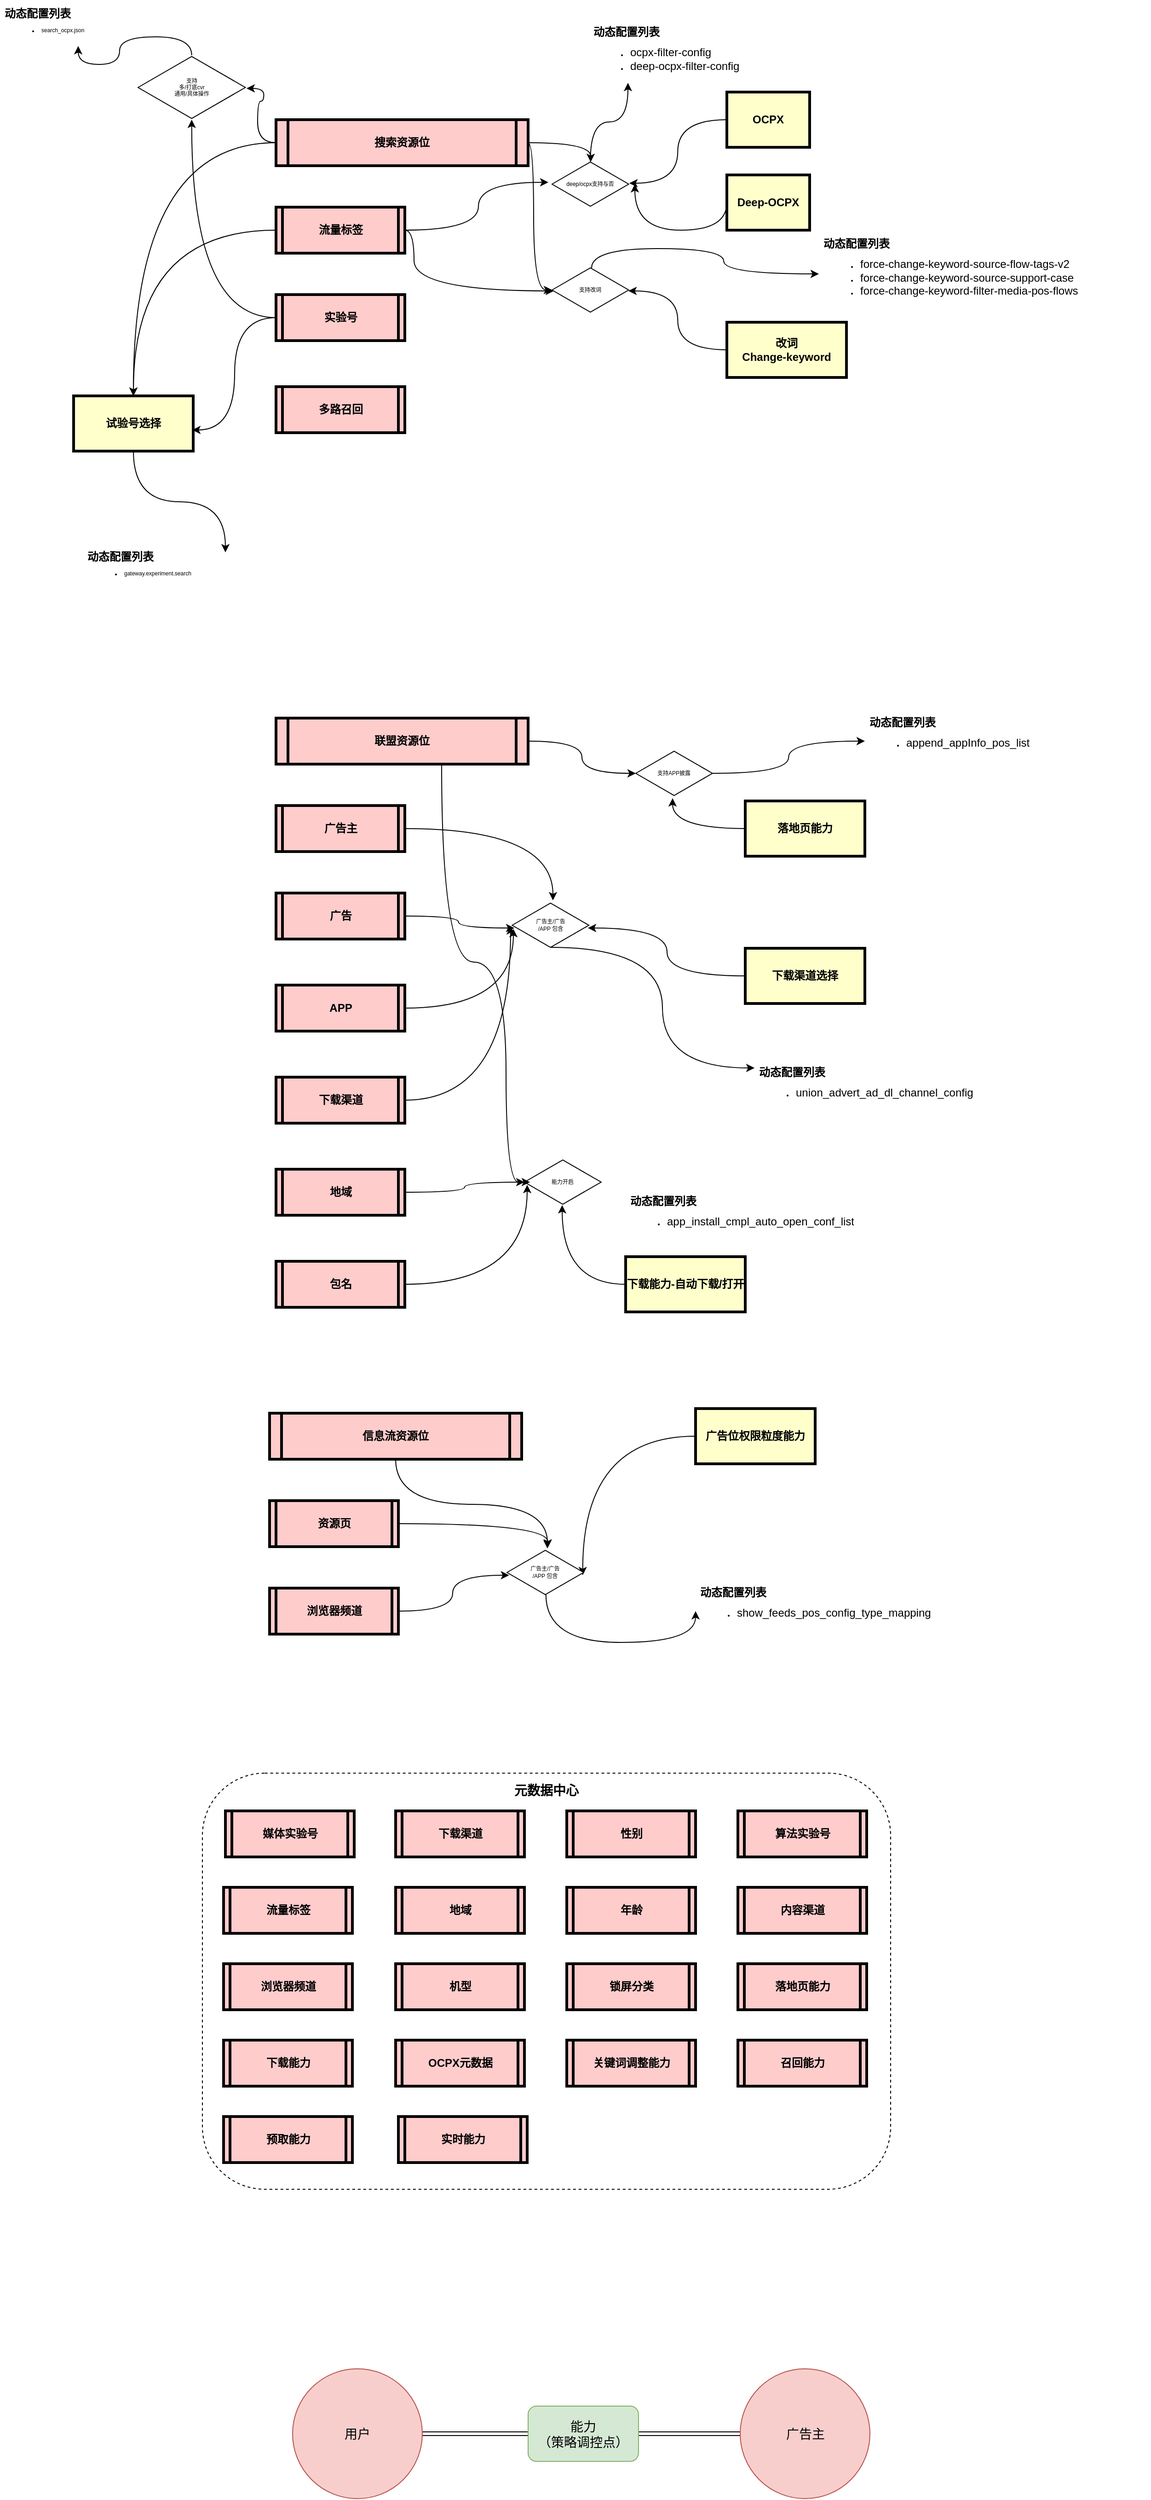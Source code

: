 <mxfile version="16.5.5" type="github">
  <diagram name="Page-1" id="c7558073-3199-34d8-9f00-42111426c3f3">
    <mxGraphModel dx="1822" dy="1162" grid="0" gridSize="10" guides="1" tooltips="1" connect="1" arrows="1" fold="1" page="0" pageScale="1" pageWidth="826" pageHeight="1169" background="none" math="0" shadow="0">
      <root>
        <mxCell id="0" />
        <mxCell id="1" parent="0" />
        <mxCell id="fIHSXyvkr7CKKRP50xWv-104" style="edgeStyle=orthogonalEdgeStyle;curved=1;rounded=0;orthogonalLoop=1;jettySize=auto;html=1;entryX=0.504;entryY=0.02;entryDx=0;entryDy=0;entryPerimeter=0;" edge="1" parent="1" source="5" target="fIHSXyvkr7CKKRP50xWv-107">
          <mxGeometry relative="1" as="geometry">
            <mxPoint x="310" y="90" as="targetPoint" />
          </mxGeometry>
        </mxCell>
        <mxCell id="fIHSXyvkr7CKKRP50xWv-114" style="edgeStyle=orthogonalEdgeStyle;curved=1;rounded=0;orthogonalLoop=1;jettySize=auto;html=1;fontSize=6;" edge="1" parent="1" source="5" target="fIHSXyvkr7CKKRP50xWv-113">
          <mxGeometry relative="1" as="geometry">
            <Array as="points">
              <mxPoint x="260" y="75" />
              <mxPoint x="260" y="235" />
            </Array>
          </mxGeometry>
        </mxCell>
        <mxCell id="fIHSXyvkr7CKKRP50xWv-123" style="edgeStyle=orthogonalEdgeStyle;curved=1;rounded=0;orthogonalLoop=1;jettySize=auto;html=1;entryX=1.011;entryY=0.514;entryDx=0;entryDy=0;entryPerimeter=0;fontSize=6;" edge="1" parent="1" source="5" target="fIHSXyvkr7CKKRP50xWv-119">
          <mxGeometry relative="1" as="geometry" />
        </mxCell>
        <mxCell id="fIHSXyvkr7CKKRP50xWv-129" style="edgeStyle=orthogonalEdgeStyle;curved=1;rounded=0;orthogonalLoop=1;jettySize=auto;html=1;fontSize=6;" edge="1" parent="1" source="5" target="fIHSXyvkr7CKKRP50xWv-127">
          <mxGeometry relative="1" as="geometry" />
        </mxCell>
        <mxCell id="5" value="搜索资源位" style="shape=process;whiteSpace=wrap;align=center;verticalAlign=middle;size=0.048;fontStyle=1;strokeWidth=3;fillColor=#FFCCCC" parent="1" vertex="1">
          <mxGeometry x="-20" y="50" width="274" height="50" as="geometry" />
        </mxCell>
        <mxCell id="fIHSXyvkr7CKKRP50xWv-108" style="edgeStyle=orthogonalEdgeStyle;curved=1;rounded=0;orthogonalLoop=1;jettySize=auto;html=1;fontSize=6;exitX=0;exitY=0.5;exitDx=0;exitDy=0;" edge="1" parent="1" source="13">
          <mxGeometry relative="1" as="geometry">
            <mxPoint x="370" y="120" as="targetPoint" />
            <Array as="points">
              <mxPoint x="470" y="170" />
              <mxPoint x="370" y="170" />
            </Array>
          </mxGeometry>
        </mxCell>
        <mxCell id="13" value="Deep-OCPX" style="whiteSpace=wrap;align=center;verticalAlign=middle;fontStyle=1;strokeWidth=3;fillColor=#FFFFCC" parent="1" vertex="1">
          <mxGeometry x="470" y="110" width="90" height="60" as="geometry" />
        </mxCell>
        <mxCell id="fIHSXyvkr7CKKRP50xWv-105" style="edgeStyle=orthogonalEdgeStyle;curved=1;rounded=0;orthogonalLoop=1;jettySize=auto;html=1;entryX=1.008;entryY=0.48;entryDx=0;entryDy=0;entryPerimeter=0;" edge="1" parent="1" source="15" target="fIHSXyvkr7CKKRP50xWv-107">
          <mxGeometry relative="1" as="geometry">
            <mxPoint x="370" y="120" as="targetPoint" />
          </mxGeometry>
        </mxCell>
        <mxCell id="15" value="OCPX" style="whiteSpace=wrap;align=center;verticalAlign=middle;fontStyle=1;strokeWidth=3;fillColor=#FFFFCC" parent="1" vertex="1">
          <mxGeometry x="470.0" y="20" width="90" height="60" as="geometry" />
        </mxCell>
        <mxCell id="fIHSXyvkr7CKKRP50xWv-122" style="edgeStyle=orthogonalEdgeStyle;curved=1;rounded=0;orthogonalLoop=1;jettySize=auto;html=1;fontSize=6;" edge="1" parent="1" source="fIHSXyvkr7CKKRP50xWv-96" target="fIHSXyvkr7CKKRP50xWv-119">
          <mxGeometry relative="1" as="geometry" />
        </mxCell>
        <mxCell id="fIHSXyvkr7CKKRP50xWv-131" style="edgeStyle=orthogonalEdgeStyle;curved=1;rounded=0;orthogonalLoop=1;jettySize=auto;html=1;entryX=0.992;entryY=0.617;entryDx=0;entryDy=0;entryPerimeter=0;fontSize=6;" edge="1" parent="1" source="fIHSXyvkr7CKKRP50xWv-96" target="fIHSXyvkr7CKKRP50xWv-127">
          <mxGeometry relative="1" as="geometry" />
        </mxCell>
        <mxCell id="fIHSXyvkr7CKKRP50xWv-96" value="实验号" style="shape=process;whiteSpace=wrap;align=center;verticalAlign=middle;size=0.048;fontStyle=1;strokeWidth=3;fillColor=#FFCCCC" vertex="1" parent="1">
          <mxGeometry x="-20" y="240" width="140" height="50" as="geometry" />
        </mxCell>
        <mxCell id="fIHSXyvkr7CKKRP50xWv-99" value="多路召回" style="shape=process;whiteSpace=wrap;align=center;verticalAlign=middle;size=0.048;fontStyle=1;strokeWidth=3;fillColor=#FFCCCC" vertex="1" parent="1">
          <mxGeometry x="-20" y="340" width="140" height="50" as="geometry" />
        </mxCell>
        <mxCell id="fIHSXyvkr7CKKRP50xWv-103" style="edgeStyle=orthogonalEdgeStyle;rounded=0;orthogonalLoop=1;jettySize=auto;html=1;curved=1;entryX=-0.048;entryY=0.46;entryDx=0;entryDy=0;entryPerimeter=0;" edge="1" parent="1" source="fIHSXyvkr7CKKRP50xWv-102" target="fIHSXyvkr7CKKRP50xWv-107">
          <mxGeometry relative="1" as="geometry">
            <mxPoint x="260" y="140" as="targetPoint" />
          </mxGeometry>
        </mxCell>
        <mxCell id="fIHSXyvkr7CKKRP50xWv-115" style="edgeStyle=orthogonalEdgeStyle;curved=1;rounded=0;orthogonalLoop=1;jettySize=auto;html=1;entryX=0.024;entryY=0.52;entryDx=0;entryDy=0;entryPerimeter=0;fontSize=6;" edge="1" parent="1" source="fIHSXyvkr7CKKRP50xWv-102" target="fIHSXyvkr7CKKRP50xWv-113">
          <mxGeometry relative="1" as="geometry">
            <Array as="points">
              <mxPoint x="130" y="170" />
              <mxPoint x="130" y="236" />
            </Array>
          </mxGeometry>
        </mxCell>
        <mxCell id="fIHSXyvkr7CKKRP50xWv-130" style="edgeStyle=orthogonalEdgeStyle;curved=1;rounded=0;orthogonalLoop=1;jettySize=auto;html=1;fontSize=6;" edge="1" parent="1" source="fIHSXyvkr7CKKRP50xWv-102" target="fIHSXyvkr7CKKRP50xWv-127">
          <mxGeometry relative="1" as="geometry" />
        </mxCell>
        <mxCell id="fIHSXyvkr7CKKRP50xWv-102" value="流量标签" style="shape=process;whiteSpace=wrap;align=center;verticalAlign=middle;size=0.048;fontStyle=1;strokeWidth=3;fillColor=#FFCCCC" vertex="1" parent="1">
          <mxGeometry x="-20" y="145" width="140" height="50" as="geometry" />
        </mxCell>
        <mxCell id="fIHSXyvkr7CKKRP50xWv-120" style="edgeStyle=orthogonalEdgeStyle;curved=1;rounded=0;orthogonalLoop=1;jettySize=auto;html=1;entryX=0.25;entryY=1;entryDx=0;entryDy=0;fontSize=6;" edge="1" parent="1" source="fIHSXyvkr7CKKRP50xWv-107" target="fIHSXyvkr7CKKRP50xWv-111">
          <mxGeometry relative="1" as="geometry" />
        </mxCell>
        <mxCell id="fIHSXyvkr7CKKRP50xWv-107" value="&lt;font style=&quot;font-size: 6px&quot;&gt;&lt;span style=&quot;color: rgb(0 , 0 , 0) ; font-family: &amp;#34;helvetica&amp;#34; ; font-style: normal ; font-weight: 400 ; letter-spacing: normal ; text-align: center ; text-indent: 0px ; text-transform: none ; word-spacing: 0px ; background-color: rgb(248 , 249 , 250) ; display: inline ; float: none ; font-size: 6px&quot;&gt;deep/ocpx支持与否&lt;/span&gt;&lt;br style=&quot;font-size: 6px&quot;&gt;&lt;/font&gt;" style="html=1;whiteSpace=wrap;aspect=fixed;shape=isoRectangle;fontSize=6;" vertex="1" parent="1">
          <mxGeometry x="280" y="95" width="83.34" height="50" as="geometry" />
        </mxCell>
        <mxCell id="fIHSXyvkr7CKKRP50xWv-116" style="edgeStyle=orthogonalEdgeStyle;curved=1;rounded=0;orthogonalLoop=1;jettySize=auto;html=1;entryX=0.996;entryY=0.52;entryDx=0;entryDy=0;entryPerimeter=0;fontSize=6;" edge="1" parent="1" source="fIHSXyvkr7CKKRP50xWv-109" target="fIHSXyvkr7CKKRP50xWv-113">
          <mxGeometry relative="1" as="geometry" />
        </mxCell>
        <mxCell id="fIHSXyvkr7CKKRP50xWv-109" value="改词&#xa;Change-keyword" style="whiteSpace=wrap;align=center;verticalAlign=middle;fontStyle=1;strokeWidth=3;fillColor=#FFFFCC" vertex="1" parent="1">
          <mxGeometry x="470" y="270" width="130" height="60" as="geometry" />
        </mxCell>
        <mxCell id="fIHSXyvkr7CKKRP50xWv-111" value="&lt;h1&gt;动态配置列表&lt;/h1&gt;&lt;div&gt;&lt;ul&gt;&lt;li&gt;&lt;span style=&quot;font-family: &amp;#34;pingfang sc&amp;#34; , &amp;#34;helvetica&amp;#34; , &amp;#34;tahoma&amp;#34; , &amp;#34;arial&amp;#34; , &amp;#34;hiragino sans gb&amp;#34; , &amp;#34;microsoft yahei&amp;#34; , &amp;#34;simsun&amp;#34; , &amp;#34;heiti&amp;#34; , sans-serif ; font-size: 12px ; background-color: rgb(255 , 255 , 255)&quot;&gt;ocpx-filter-config&lt;/span&gt;&lt;br&gt;&lt;/li&gt;&lt;li&gt;&lt;span style=&quot;font-family: &amp;#34;pingfang sc&amp;#34; , &amp;#34;helvetica&amp;#34; , &amp;#34;tahoma&amp;#34; , &amp;#34;arial&amp;#34; , &amp;#34;hiragino sans gb&amp;#34; , &amp;#34;microsoft yahei&amp;#34; , &amp;#34;simsun&amp;#34; , &amp;#34;heiti&amp;#34; , sans-serif ; font-size: 12px ; background-color: rgb(255 , 255 , 255)&quot;&gt;deep-ocpx-filter-config&lt;br&gt;&lt;/span&gt;&lt;/li&gt;&lt;/ul&gt;&lt;/div&gt;" style="text;html=1;strokeColor=none;fillColor=none;spacing=5;spacingTop=-20;whiteSpace=wrap;overflow=hidden;rounded=0;fontSize=6;" vertex="1" parent="1">
          <mxGeometry x="320" y="-50" width="170" height="60" as="geometry" />
        </mxCell>
        <mxCell id="fIHSXyvkr7CKKRP50xWv-121" style="edgeStyle=orthogonalEdgeStyle;curved=1;rounded=0;orthogonalLoop=1;jettySize=auto;html=1;fontSize=6;exitX=0.516;exitY=0.02;exitDx=0;exitDy=0;exitPerimeter=0;" edge="1" parent="1" source="fIHSXyvkr7CKKRP50xWv-113" target="fIHSXyvkr7CKKRP50xWv-117">
          <mxGeometry relative="1" as="geometry" />
        </mxCell>
        <mxCell id="fIHSXyvkr7CKKRP50xWv-113" value="&lt;font style=&quot;font-size: 6px&quot;&gt;&lt;span style=&quot;color: rgb(0 , 0 , 0) ; font-family: &amp;#34;helvetica&amp;#34; ; font-style: normal ; font-weight: 400 ; letter-spacing: normal ; text-align: center ; text-indent: 0px ; text-transform: none ; word-spacing: 0px ; background-color: rgb(248 , 249 , 250) ; display: inline ; float: none ; font-size: 6px&quot;&gt;支持改词&lt;/span&gt;&lt;br style=&quot;font-size: 6px&quot;&gt;&lt;/font&gt;" style="html=1;whiteSpace=wrap;aspect=fixed;shape=isoRectangle;fontSize=6;" vertex="1" parent="1">
          <mxGeometry x="280" y="210" width="83.34" height="50" as="geometry" />
        </mxCell>
        <mxCell id="fIHSXyvkr7CKKRP50xWv-117" value="&lt;h1&gt;动态配置列表&lt;/h1&gt;&lt;div&gt;&lt;ul&gt;&lt;li&gt;&lt;span style=&quot;font-family: &amp;#34;pingfang sc&amp;#34; , &amp;#34;helvetica&amp;#34; , &amp;#34;tahoma&amp;#34; , &amp;#34;arial&amp;#34; , &amp;#34;hiragino sans gb&amp;#34; , &amp;#34;microsoft yahei&amp;#34; , &amp;#34;simsun&amp;#34; , &amp;#34;heiti&amp;#34; , sans-serif ; font-size: 12px ; background-color: rgb(255 , 255 , 255)&quot;&gt;force-change-keyword-source-flow-tags-v2&lt;/span&gt;&lt;br&gt;&lt;/li&gt;&lt;li&gt;&lt;span style=&quot;font-family: &amp;#34;pingfang sc&amp;#34; , &amp;#34;helvetica&amp;#34; , &amp;#34;tahoma&amp;#34; , &amp;#34;arial&amp;#34; , &amp;#34;hiragino sans gb&amp;#34; , &amp;#34;microsoft yahei&amp;#34; , &amp;#34;simsun&amp;#34; , &amp;#34;heiti&amp;#34; , sans-serif ; font-size: 12px ; background-color: rgb(255 , 255 , 255)&quot;&gt;force-change-keyword-source-support-case&lt;br&gt;&lt;/span&gt;&lt;/li&gt;&lt;li&gt;&lt;span style=&quot;font-family: &amp;#34;pingfang sc&amp;#34; , &amp;#34;helvetica&amp;#34; , &amp;#34;tahoma&amp;#34; , &amp;#34;arial&amp;#34; , &amp;#34;hiragino sans gb&amp;#34; , &amp;#34;microsoft yahei&amp;#34; , &amp;#34;simsun&amp;#34; , &amp;#34;heiti&amp;#34; , sans-serif ; font-size: 12px ; background-color: rgb(255 , 255 , 255)&quot;&gt;force-change-keyword-filter-media-pos-flows&lt;/span&gt;&lt;/li&gt;&lt;/ul&gt;&lt;/div&gt;" style="text;html=1;strokeColor=none;fillColor=none;spacing=5;spacingTop=-20;whiteSpace=wrap;overflow=hidden;rounded=0;fontSize=6;" vertex="1" parent="1">
          <mxGeometry x="570" y="180" width="310" height="75" as="geometry" />
        </mxCell>
        <mxCell id="fIHSXyvkr7CKKRP50xWv-125" style="edgeStyle=orthogonalEdgeStyle;curved=1;rounded=0;orthogonalLoop=1;jettySize=auto;html=1;entryX=0.5;entryY=1;entryDx=0;entryDy=0;fontSize=6;" edge="1" parent="1" source="fIHSXyvkr7CKKRP50xWv-119" target="fIHSXyvkr7CKKRP50xWv-124">
          <mxGeometry relative="1" as="geometry" />
        </mxCell>
        <mxCell id="fIHSXyvkr7CKKRP50xWv-119" value="&lt;font face=&quot;helvetica&quot;&gt;支持&lt;br&gt;多/打底cvr&lt;br&gt;通用/具体操作&lt;br&gt;&lt;/font&gt;" style="html=1;whiteSpace=wrap;aspect=fixed;shape=isoRectangle;fontSize=6;" vertex="1" parent="1">
          <mxGeometry x="-170" y="-20" width="116.68" height="70" as="geometry" />
        </mxCell>
        <mxCell id="fIHSXyvkr7CKKRP50xWv-124" value="&lt;h1&gt;动态配置列表&lt;/h1&gt;&lt;div&gt;&lt;ul&gt;&lt;li&gt;&lt;font face=&quot;pingfang sc, helvetica, tahoma, arial, hiragino sans gb, microsoft yahei, simsun, heiti, sans-serif&quot;&gt;search_ocpx.json&lt;/font&gt;&lt;/li&gt;&lt;/ul&gt;&lt;/div&gt;" style="text;html=1;strokeColor=none;fillColor=none;spacing=5;spacingTop=-20;whiteSpace=wrap;overflow=hidden;rounded=0;fontSize=6;" vertex="1" parent="1">
          <mxGeometry x="-320" y="-70" width="170" height="40" as="geometry" />
        </mxCell>
        <mxCell id="fIHSXyvkr7CKKRP50xWv-133" style="edgeStyle=orthogonalEdgeStyle;curved=1;rounded=0;orthogonalLoop=1;jettySize=auto;html=1;entryX=0.5;entryY=0;entryDx=0;entryDy=0;fontSize=6;" edge="1" parent="1" source="fIHSXyvkr7CKKRP50xWv-127" target="fIHSXyvkr7CKKRP50xWv-132">
          <mxGeometry relative="1" as="geometry" />
        </mxCell>
        <mxCell id="fIHSXyvkr7CKKRP50xWv-127" value="试验号选择" style="whiteSpace=wrap;align=center;verticalAlign=middle;fontStyle=1;strokeWidth=3;fillColor=#FFFFCC" vertex="1" parent="1">
          <mxGeometry x="-240" y="350" width="130" height="60" as="geometry" />
        </mxCell>
        <mxCell id="fIHSXyvkr7CKKRP50xWv-132" value="&lt;h1&gt;动态配置列表&lt;/h1&gt;&lt;div&gt;&lt;ul&gt;&lt;li&gt;&lt;font face=&quot;pingfang sc, helvetica, tahoma, arial, hiragino sans gb, microsoft yahei, simsun, heiti, sans-serif&quot;&gt;&lt;span style=&quot;background-color: rgb(255 , 255 , 255)&quot;&gt;gateway.experiment.search&lt;/span&gt;&lt;/font&gt;&lt;/li&gt;&lt;/ul&gt;&lt;/div&gt;" style="text;html=1;strokeColor=none;fillColor=none;spacing=5;spacingTop=-20;whiteSpace=wrap;overflow=hidden;rounded=0;fontSize=6;" vertex="1" parent="1">
          <mxGeometry x="-230" y="520" width="310" height="40" as="geometry" />
        </mxCell>
        <mxCell id="fIHSXyvkr7CKKRP50xWv-137" style="edgeStyle=orthogonalEdgeStyle;curved=1;rounded=0;orthogonalLoop=1;jettySize=auto;html=1;fontSize=6;" edge="1" parent="1" source="fIHSXyvkr7CKKRP50xWv-134" target="fIHSXyvkr7CKKRP50xWv-136">
          <mxGeometry relative="1" as="geometry" />
        </mxCell>
        <mxCell id="fIHSXyvkr7CKKRP50xWv-160" style="edgeStyle=orthogonalEdgeStyle;curved=1;rounded=0;orthogonalLoop=1;jettySize=auto;html=1;fontSize=6;" edge="1" parent="1" source="fIHSXyvkr7CKKRP50xWv-134" target="fIHSXyvkr7CKKRP50xWv-157">
          <mxGeometry relative="1" as="geometry">
            <Array as="points">
              <mxPoint x="160" y="965" />
              <mxPoint x="230" y="965" />
              <mxPoint x="230" y="1204" />
            </Array>
          </mxGeometry>
        </mxCell>
        <mxCell id="fIHSXyvkr7CKKRP50xWv-134" value="联盟资源位" style="shape=process;whiteSpace=wrap;align=center;verticalAlign=middle;size=0.048;fontStyle=1;strokeWidth=3;fillColor=#FFCCCC" vertex="1" parent="1">
          <mxGeometry x="-20" y="700" width="274" height="50" as="geometry" />
        </mxCell>
        <mxCell id="fIHSXyvkr7CKKRP50xWv-139" style="edgeStyle=orthogonalEdgeStyle;curved=1;rounded=0;orthogonalLoop=1;jettySize=auto;html=1;entryX=0.48;entryY=1.04;entryDx=0;entryDy=0;entryPerimeter=0;fontSize=6;" edge="1" parent="1" source="fIHSXyvkr7CKKRP50xWv-135" target="fIHSXyvkr7CKKRP50xWv-136">
          <mxGeometry relative="1" as="geometry" />
        </mxCell>
        <mxCell id="fIHSXyvkr7CKKRP50xWv-135" value="落地页能力" style="whiteSpace=wrap;align=center;verticalAlign=middle;fontStyle=1;strokeWidth=3;fillColor=#FFFFCC" vertex="1" parent="1">
          <mxGeometry x="490" y="790" width="130" height="60" as="geometry" />
        </mxCell>
        <mxCell id="fIHSXyvkr7CKKRP50xWv-142" style="edgeStyle=orthogonalEdgeStyle;curved=1;rounded=0;orthogonalLoop=1;jettySize=auto;html=1;fontSize=6;" edge="1" parent="1" source="fIHSXyvkr7CKKRP50xWv-136" target="fIHSXyvkr7CKKRP50xWv-140">
          <mxGeometry relative="1" as="geometry" />
        </mxCell>
        <mxCell id="fIHSXyvkr7CKKRP50xWv-136" value="&lt;font style=&quot;font-size: 6px&quot;&gt;&lt;font face=&quot;helvetica&quot;&gt;支持APP披露&lt;/font&gt;&lt;br style=&quot;font-size: 6px&quot;&gt;&lt;/font&gt;" style="html=1;whiteSpace=wrap;aspect=fixed;shape=isoRectangle;fontSize=6;" vertex="1" parent="1">
          <mxGeometry x="371" y="735" width="83.34" height="50" as="geometry" />
        </mxCell>
        <mxCell id="fIHSXyvkr7CKKRP50xWv-140" value="&lt;h1&gt;动态配置列表&lt;/h1&gt;&lt;div&gt;&lt;ul&gt;&lt;li&gt;&lt;span style=&quot;font-family: &amp;#34;pingfang sc&amp;#34; , &amp;#34;helvetica&amp;#34; , &amp;#34;tahoma&amp;#34; , &amp;#34;arial&amp;#34; , &amp;#34;hiragino sans gb&amp;#34; , &amp;#34;microsoft yahei&amp;#34; , &amp;#34;simsun&amp;#34; , &amp;#34;heiti&amp;#34; , sans-serif ; font-size: 12px ; background-color: rgb(255 , 255 , 255)&quot;&gt;append_appInfo_pos_list&lt;br&gt;&lt;/span&gt;&lt;/li&gt;&lt;/ul&gt;&lt;/div&gt;" style="text;html=1;strokeColor=none;fillColor=none;spacing=5;spacingTop=-20;whiteSpace=wrap;overflow=hidden;rounded=0;fontSize=6;" vertex="1" parent="1">
          <mxGeometry x="620" y="700" width="310" height="50" as="geometry" />
        </mxCell>
        <mxCell id="fIHSXyvkr7CKKRP50xWv-149" style="edgeStyle=orthogonalEdgeStyle;curved=1;rounded=0;orthogonalLoop=1;jettySize=auto;html=1;entryX=0.532;entryY=-0.04;entryDx=0;entryDy=0;entryPerimeter=0;fontSize=6;" edge="1" parent="1" source="fIHSXyvkr7CKKRP50xWv-143" target="fIHSXyvkr7CKKRP50xWv-147">
          <mxGeometry relative="1" as="geometry" />
        </mxCell>
        <mxCell id="fIHSXyvkr7CKKRP50xWv-143" value="广告主" style="shape=process;whiteSpace=wrap;align=center;verticalAlign=middle;size=0.048;fontStyle=1;strokeWidth=3;fillColor=#FFCCCC" vertex="1" parent="1">
          <mxGeometry x="-20" y="795" width="140" height="50" as="geometry" />
        </mxCell>
        <mxCell id="fIHSXyvkr7CKKRP50xWv-150" style="edgeStyle=orthogonalEdgeStyle;curved=1;rounded=0;orthogonalLoop=1;jettySize=auto;html=1;entryX=0.028;entryY=0.56;entryDx=0;entryDy=0;entryPerimeter=0;fontSize=6;" edge="1" parent="1" source="fIHSXyvkr7CKKRP50xWv-144" target="fIHSXyvkr7CKKRP50xWv-147">
          <mxGeometry relative="1" as="geometry" />
        </mxCell>
        <mxCell id="fIHSXyvkr7CKKRP50xWv-144" value="广告" style="shape=process;whiteSpace=wrap;align=center;verticalAlign=middle;size=0.048;fontStyle=1;strokeWidth=3;fillColor=#FFCCCC" vertex="1" parent="1">
          <mxGeometry x="-20" y="890" width="140" height="50" as="geometry" />
        </mxCell>
        <mxCell id="fIHSXyvkr7CKKRP50xWv-151" style="edgeStyle=orthogonalEdgeStyle;curved=1;rounded=0;orthogonalLoop=1;jettySize=auto;html=1;entryX=0.016;entryY=0.58;entryDx=0;entryDy=0;entryPerimeter=0;fontSize=6;" edge="1" parent="1" source="fIHSXyvkr7CKKRP50xWv-145" target="fIHSXyvkr7CKKRP50xWv-147">
          <mxGeometry relative="1" as="geometry" />
        </mxCell>
        <mxCell id="fIHSXyvkr7CKKRP50xWv-145" value="APP" style="shape=process;whiteSpace=wrap;align=center;verticalAlign=middle;size=0.048;fontStyle=1;strokeWidth=3;fillColor=#FFCCCC" vertex="1" parent="1">
          <mxGeometry x="-20" y="990" width="140" height="50" as="geometry" />
        </mxCell>
        <mxCell id="fIHSXyvkr7CKKRP50xWv-152" style="edgeStyle=orthogonalEdgeStyle;curved=1;rounded=0;orthogonalLoop=1;jettySize=auto;html=1;entryX=0.988;entryY=0.56;entryDx=0;entryDy=0;entryPerimeter=0;fontSize=6;" edge="1" parent="1" source="fIHSXyvkr7CKKRP50xWv-146" target="fIHSXyvkr7CKKRP50xWv-147">
          <mxGeometry relative="1" as="geometry" />
        </mxCell>
        <mxCell id="fIHSXyvkr7CKKRP50xWv-146" value="下载渠道选择" style="whiteSpace=wrap;align=center;verticalAlign=middle;fontStyle=1;strokeWidth=3;fillColor=#FFFFCC" vertex="1" parent="1">
          <mxGeometry x="490" y="950" width="130" height="60" as="geometry" />
        </mxCell>
        <mxCell id="fIHSXyvkr7CKKRP50xWv-155" style="edgeStyle=orthogonalEdgeStyle;curved=1;rounded=0;orthogonalLoop=1;jettySize=auto;html=1;entryX=0;entryY=0;entryDx=0;entryDy=0;fontSize=6;exitX=0.508;exitY=0.98;exitDx=0;exitDy=0;exitPerimeter=0;" edge="1" parent="1" source="fIHSXyvkr7CKKRP50xWv-147" target="fIHSXyvkr7CKKRP50xWv-154">
          <mxGeometry relative="1" as="geometry">
            <Array as="points">
              <mxPoint x="400" y="949" />
              <mxPoint x="400" y="1080" />
            </Array>
          </mxGeometry>
        </mxCell>
        <mxCell id="fIHSXyvkr7CKKRP50xWv-147" value="&lt;font style=&quot;font-size: 6px&quot;&gt;&lt;font face=&quot;helvetica&quot;&gt;广告主/广告&lt;br&gt;&lt;/font&gt;/APP 包含&lt;br style=&quot;font-size: 6px&quot;&gt;&lt;/font&gt;" style="html=1;whiteSpace=wrap;aspect=fixed;shape=isoRectangle;fontSize=6;" vertex="1" parent="1">
          <mxGeometry x="236.66" y="900" width="83.34" height="50" as="geometry" />
        </mxCell>
        <mxCell id="fIHSXyvkr7CKKRP50xWv-153" style="edgeStyle=orthogonalEdgeStyle;curved=1;rounded=0;orthogonalLoop=1;jettySize=auto;html=1;entryX=-0.02;entryY=0.52;entryDx=0;entryDy=0;entryPerimeter=0;fontSize=6;" edge="1" parent="1" source="fIHSXyvkr7CKKRP50xWv-148" target="fIHSXyvkr7CKKRP50xWv-147">
          <mxGeometry relative="1" as="geometry" />
        </mxCell>
        <mxCell id="fIHSXyvkr7CKKRP50xWv-148" value="下载渠道" style="shape=process;whiteSpace=wrap;align=center;verticalAlign=middle;size=0.048;fontStyle=1;strokeWidth=3;fillColor=#FFCCCC" vertex="1" parent="1">
          <mxGeometry x="-20" y="1090" width="140" height="50" as="geometry" />
        </mxCell>
        <mxCell id="fIHSXyvkr7CKKRP50xWv-154" value="&lt;h1&gt;动态配置列表&lt;/h1&gt;&lt;div&gt;&lt;ul&gt;&lt;li&gt;&lt;span style=&quot;font-family: &amp;#34;pingfang sc&amp;#34; , &amp;#34;helvetica&amp;#34; , &amp;#34;tahoma&amp;#34; , &amp;#34;arial&amp;#34; , &amp;#34;hiragino sans gb&amp;#34; , &amp;#34;microsoft yahei&amp;#34; , &amp;#34;simsun&amp;#34; , &amp;#34;heiti&amp;#34; , sans-serif ; font-size: 12px ; background-color: rgb(255 , 255 , 255)&quot;&gt;union_advert_ad_dl_channel_config&lt;br&gt;&lt;/span&gt;&lt;/li&gt;&lt;/ul&gt;&lt;/div&gt;" style="text;html=1;strokeColor=none;fillColor=none;spacing=5;spacingTop=-20;whiteSpace=wrap;overflow=hidden;rounded=0;fontSize=6;" vertex="1" parent="1">
          <mxGeometry x="500" y="1080" width="310" height="50" as="geometry" />
        </mxCell>
        <mxCell id="fIHSXyvkr7CKKRP50xWv-163" style="edgeStyle=orthogonalEdgeStyle;curved=1;rounded=0;orthogonalLoop=1;jettySize=auto;html=1;entryX=0.492;entryY=1;entryDx=0;entryDy=0;entryPerimeter=0;fontSize=6;" edge="1" parent="1" source="fIHSXyvkr7CKKRP50xWv-156" target="fIHSXyvkr7CKKRP50xWv-157">
          <mxGeometry relative="1" as="geometry" />
        </mxCell>
        <mxCell id="fIHSXyvkr7CKKRP50xWv-156" value="下载能力-自动下载/打开" style="whiteSpace=wrap;align=center;verticalAlign=middle;fontStyle=1;strokeWidth=3;fillColor=#FFFFCC" vertex="1" parent="1">
          <mxGeometry x="360" y="1285" width="130" height="60" as="geometry" />
        </mxCell>
        <mxCell id="fIHSXyvkr7CKKRP50xWv-157" value="&lt;font style=&quot;font-size: 6px&quot;&gt;&lt;font face=&quot;helvetica&quot;&gt;能力开启&lt;/font&gt;&lt;br style=&quot;font-size: 6px&quot;&gt;&lt;/font&gt;" style="html=1;whiteSpace=wrap;aspect=fixed;shape=isoRectangle;fontSize=6;" vertex="1" parent="1">
          <mxGeometry x="250" y="1179" width="83.34" height="50" as="geometry" />
        </mxCell>
        <mxCell id="fIHSXyvkr7CKKRP50xWv-161" style="edgeStyle=orthogonalEdgeStyle;curved=1;rounded=0;orthogonalLoop=1;jettySize=auto;html=1;entryX=0.072;entryY=0.5;entryDx=0;entryDy=0;entryPerimeter=0;fontSize=6;" edge="1" parent="1" source="fIHSXyvkr7CKKRP50xWv-158" target="fIHSXyvkr7CKKRP50xWv-157">
          <mxGeometry relative="1" as="geometry" />
        </mxCell>
        <mxCell id="fIHSXyvkr7CKKRP50xWv-158" value="地域" style="shape=process;whiteSpace=wrap;align=center;verticalAlign=middle;size=0.048;fontStyle=1;strokeWidth=3;fillColor=#FFCCCC" vertex="1" parent="1">
          <mxGeometry x="-20" y="1190" width="140" height="50" as="geometry" />
        </mxCell>
        <mxCell id="fIHSXyvkr7CKKRP50xWv-162" style="edgeStyle=orthogonalEdgeStyle;curved=1;rounded=0;orthogonalLoop=1;jettySize=auto;html=1;entryX=0.036;entryY=0.56;entryDx=0;entryDy=0;entryPerimeter=0;fontSize=6;" edge="1" parent="1" source="fIHSXyvkr7CKKRP50xWv-159" target="fIHSXyvkr7CKKRP50xWv-157">
          <mxGeometry relative="1" as="geometry" />
        </mxCell>
        <mxCell id="fIHSXyvkr7CKKRP50xWv-159" value="包名" style="shape=process;whiteSpace=wrap;align=center;verticalAlign=middle;size=0.048;fontStyle=1;strokeWidth=3;fillColor=#FFCCCC" vertex="1" parent="1">
          <mxGeometry x="-20" y="1290" width="140" height="50" as="geometry" />
        </mxCell>
        <mxCell id="fIHSXyvkr7CKKRP50xWv-164" value="&lt;h1&gt;动态配置列表&lt;/h1&gt;&lt;div&gt;&lt;ul&gt;&lt;li&gt;&lt;span style=&quot;font-family: &amp;#34;pingfang sc&amp;#34; , &amp;#34;helvetica&amp;#34; , &amp;#34;tahoma&amp;#34; , &amp;#34;arial&amp;#34; , &amp;#34;hiragino sans gb&amp;#34; , &amp;#34;microsoft yahei&amp;#34; , &amp;#34;simsun&amp;#34; , &amp;#34;heiti&amp;#34; , sans-serif ; font-size: 12px ; background-color: rgb(255 , 255 , 255)&quot;&gt;app_install_cmpl_auto_open_conf_list&lt;br&gt;&lt;/span&gt;&lt;/li&gt;&lt;/ul&gt;&lt;/div&gt;" style="text;html=1;strokeColor=none;fillColor=none;spacing=5;spacingTop=-20;whiteSpace=wrap;overflow=hidden;rounded=0;fontSize=6;" vertex="1" parent="1">
          <mxGeometry x="360" y="1220" width="310" height="50" as="geometry" />
        </mxCell>
        <mxCell id="fIHSXyvkr7CKKRP50xWv-200" style="edgeStyle=orthogonalEdgeStyle;curved=1;rounded=0;orthogonalLoop=1;jettySize=auto;html=1;entryX=0.528;entryY=-0.02;entryDx=0;entryDy=0;entryPerimeter=0;fontSize=6;" edge="1" parent="1" source="fIHSXyvkr7CKKRP50xWv-167" target="fIHSXyvkr7CKKRP50xWv-181">
          <mxGeometry relative="1" as="geometry" />
        </mxCell>
        <mxCell id="fIHSXyvkr7CKKRP50xWv-167" value="信息流资源位" style="shape=process;whiteSpace=wrap;align=center;verticalAlign=middle;size=0.048;fontStyle=1;strokeWidth=3;fillColor=#FFCCCC" vertex="1" parent="1">
          <mxGeometry x="-27" y="1455" width="274" height="50" as="geometry" />
        </mxCell>
        <mxCell id="fIHSXyvkr7CKKRP50xWv-172" style="edgeStyle=orthogonalEdgeStyle;curved=1;rounded=0;orthogonalLoop=1;jettySize=auto;html=1;entryX=0.532;entryY=-0.04;entryDx=0;entryDy=0;entryPerimeter=0;fontSize=6;" edge="1" parent="1" source="fIHSXyvkr7CKKRP50xWv-173" target="fIHSXyvkr7CKKRP50xWv-181">
          <mxGeometry relative="1" as="geometry" />
        </mxCell>
        <mxCell id="fIHSXyvkr7CKKRP50xWv-173" value="资源页" style="shape=process;whiteSpace=wrap;align=center;verticalAlign=middle;size=0.048;fontStyle=1;strokeWidth=3;fillColor=#FFCCCC" vertex="1" parent="1">
          <mxGeometry x="-27" y="1550" width="140" height="50" as="geometry" />
        </mxCell>
        <mxCell id="fIHSXyvkr7CKKRP50xWv-174" style="edgeStyle=orthogonalEdgeStyle;curved=1;rounded=0;orthogonalLoop=1;jettySize=auto;html=1;entryX=0.028;entryY=0.56;entryDx=0;entryDy=0;entryPerimeter=0;fontSize=6;" edge="1" parent="1" source="fIHSXyvkr7CKKRP50xWv-175" target="fIHSXyvkr7CKKRP50xWv-181">
          <mxGeometry relative="1" as="geometry" />
        </mxCell>
        <mxCell id="fIHSXyvkr7CKKRP50xWv-175" value="浏览器频道" style="shape=process;whiteSpace=wrap;align=center;verticalAlign=middle;size=0.048;fontStyle=1;strokeWidth=3;fillColor=#FFCCCC" vertex="1" parent="1">
          <mxGeometry x="-27" y="1645" width="140" height="50" as="geometry" />
        </mxCell>
        <mxCell id="fIHSXyvkr7CKKRP50xWv-178" style="edgeStyle=orthogonalEdgeStyle;curved=1;rounded=0;orthogonalLoop=1;jettySize=auto;html=1;entryX=0.988;entryY=0.56;entryDx=0;entryDy=0;entryPerimeter=0;fontSize=6;" edge="1" parent="1" source="fIHSXyvkr7CKKRP50xWv-179" target="fIHSXyvkr7CKKRP50xWv-181">
          <mxGeometry relative="1" as="geometry" />
        </mxCell>
        <mxCell id="fIHSXyvkr7CKKRP50xWv-179" value="广告位权限粒度能力" style="whiteSpace=wrap;align=center;verticalAlign=middle;fontStyle=1;strokeWidth=3;fillColor=#FFFFCC" vertex="1" parent="1">
          <mxGeometry x="436" y="1450" width="130" height="60" as="geometry" />
        </mxCell>
        <mxCell id="fIHSXyvkr7CKKRP50xWv-180" style="edgeStyle=orthogonalEdgeStyle;curved=1;rounded=0;orthogonalLoop=1;jettySize=auto;html=1;entryX=0;entryY=0.5;entryDx=0;entryDy=0;fontSize=6;exitX=0.508;exitY=0.98;exitDx=0;exitDy=0;exitPerimeter=0;" edge="1" parent="1" source="fIHSXyvkr7CKKRP50xWv-181" target="fIHSXyvkr7CKKRP50xWv-184">
          <mxGeometry relative="1" as="geometry">
            <Array as="points">
              <mxPoint x="273" y="1704" />
              <mxPoint x="436" y="1704" />
            </Array>
          </mxGeometry>
        </mxCell>
        <mxCell id="fIHSXyvkr7CKKRP50xWv-181" value="&lt;font style=&quot;font-size: 6px&quot;&gt;&lt;font face=&quot;helvetica&quot;&gt;广告主/广告&lt;br&gt;&lt;/font&gt;/APP 包含&lt;br style=&quot;font-size: 6px&quot;&gt;&lt;/font&gt;" style="html=1;whiteSpace=wrap;aspect=fixed;shape=isoRectangle;fontSize=6;" vertex="1" parent="1">
          <mxGeometry x="231" y="1603" width="83.34" height="50" as="geometry" />
        </mxCell>
        <mxCell id="fIHSXyvkr7CKKRP50xWv-184" value="&lt;h1&gt;动态配置列表&lt;/h1&gt;&lt;div&gt;&lt;ul&gt;&lt;li&gt;&lt;span style=&quot;font-family: &amp;#34;pingfang sc&amp;#34; , &amp;#34;helvetica&amp;#34; , &amp;#34;tahoma&amp;#34; , &amp;#34;arial&amp;#34; , &amp;#34;hiragino sans gb&amp;#34; , &amp;#34;microsoft yahei&amp;#34; , &amp;#34;simsun&amp;#34; , &amp;#34;heiti&amp;#34; , sans-serif ; font-size: 12px ; background-color: rgb(255 , 255 , 255)&quot;&gt;show_feeds_pos_config_type_mapping&lt;br&gt;&lt;/span&gt;&lt;/li&gt;&lt;/ul&gt;&lt;/div&gt;" style="text;html=1;strokeColor=none;fillColor=none;spacing=5;spacingTop=-20;whiteSpace=wrap;overflow=hidden;rounded=0;fontSize=6;" vertex="1" parent="1">
          <mxGeometry x="436" y="1645" width="310" height="50" as="geometry" />
        </mxCell>
        <mxCell id="fIHSXyvkr7CKKRP50xWv-201" value="" style="rounded=1;whiteSpace=wrap;html=1;fontSize=6;dashed=1;" vertex="1" parent="1">
          <mxGeometry x="-100" y="1846" width="748" height="452" as="geometry" />
        </mxCell>
        <mxCell id="fIHSXyvkr7CKKRP50xWv-202" value="&lt;b&gt;&lt;font style=&quot;font-size: 14px&quot;&gt;元数据中心&lt;/font&gt;&lt;/b&gt;" style="text;html=1;strokeColor=none;fillColor=none;align=center;verticalAlign=middle;whiteSpace=wrap;rounded=0;dashed=1;fontSize=6;" vertex="1" parent="1">
          <mxGeometry x="207" y="1850" width="134" height="30" as="geometry" />
        </mxCell>
        <mxCell id="fIHSXyvkr7CKKRP50xWv-204" value="媒体实验号" style="shape=process;whiteSpace=wrap;align=center;verticalAlign=middle;size=0.048;fontStyle=1;strokeWidth=3;fillColor=#FFCCCC" vertex="1" parent="1">
          <mxGeometry x="-75" y="1887" width="140" height="50" as="geometry" />
        </mxCell>
        <mxCell id="fIHSXyvkr7CKKRP50xWv-205" value="流量标签" style="shape=process;whiteSpace=wrap;align=center;verticalAlign=middle;size=0.048;fontStyle=1;strokeWidth=3;fillColor=#FFCCCC" vertex="1" parent="1">
          <mxGeometry x="-77" y="1970" width="140" height="50" as="geometry" />
        </mxCell>
        <mxCell id="fIHSXyvkr7CKKRP50xWv-206" value="浏览器频道" style="shape=process;whiteSpace=wrap;align=center;verticalAlign=middle;size=0.048;fontStyle=1;strokeWidth=3;fillColor=#FFCCCC" vertex="1" parent="1">
          <mxGeometry x="-77" y="2053" width="140" height="50" as="geometry" />
        </mxCell>
        <mxCell id="fIHSXyvkr7CKKRP50xWv-207" value="下载渠道" style="shape=process;whiteSpace=wrap;align=center;verticalAlign=middle;size=0.048;fontStyle=1;strokeWidth=3;fillColor=#FFCCCC" vertex="1" parent="1">
          <mxGeometry x="110" y="1887" width="140" height="50" as="geometry" />
        </mxCell>
        <mxCell id="fIHSXyvkr7CKKRP50xWv-208" value="地域" style="shape=process;whiteSpace=wrap;align=center;verticalAlign=middle;size=0.048;fontStyle=1;strokeWidth=3;fillColor=#FFCCCC" vertex="1" parent="1">
          <mxGeometry x="110" y="1970" width="140" height="50" as="geometry" />
        </mxCell>
        <mxCell id="fIHSXyvkr7CKKRP50xWv-209" value="机型" style="shape=process;whiteSpace=wrap;align=center;verticalAlign=middle;size=0.048;fontStyle=1;strokeWidth=3;fillColor=#FFCCCC" vertex="1" parent="1">
          <mxGeometry x="110" y="2053" width="140" height="50" as="geometry" />
        </mxCell>
        <mxCell id="fIHSXyvkr7CKKRP50xWv-210" value="性别" style="shape=process;whiteSpace=wrap;align=center;verticalAlign=middle;size=0.048;fontStyle=1;strokeWidth=3;fillColor=#FFCCCC" vertex="1" parent="1">
          <mxGeometry x="296" y="1887" width="140" height="50" as="geometry" />
        </mxCell>
        <mxCell id="fIHSXyvkr7CKKRP50xWv-211" value="年龄" style="shape=process;whiteSpace=wrap;align=center;verticalAlign=middle;size=0.048;fontStyle=1;strokeWidth=3;fillColor=#FFCCCC" vertex="1" parent="1">
          <mxGeometry x="296" y="1970" width="140" height="50" as="geometry" />
        </mxCell>
        <mxCell id="fIHSXyvkr7CKKRP50xWv-212" value="锁屏分类" style="shape=process;whiteSpace=wrap;align=center;verticalAlign=middle;size=0.048;fontStyle=1;strokeWidth=3;fillColor=#FFCCCC" vertex="1" parent="1">
          <mxGeometry x="296" y="2053" width="140" height="50" as="geometry" />
        </mxCell>
        <mxCell id="fIHSXyvkr7CKKRP50xWv-213" value="算法实验号" style="shape=process;whiteSpace=wrap;align=center;verticalAlign=middle;size=0.048;fontStyle=1;strokeWidth=3;fillColor=#FFCCCC" vertex="1" parent="1">
          <mxGeometry x="482" y="1887" width="140" height="50" as="geometry" />
        </mxCell>
        <mxCell id="fIHSXyvkr7CKKRP50xWv-214" value="内容渠道" style="shape=process;whiteSpace=wrap;align=center;verticalAlign=middle;size=0.048;fontStyle=1;strokeWidth=3;fillColor=#FFCCCC" vertex="1" parent="1">
          <mxGeometry x="482" y="1970" width="140" height="50" as="geometry" />
        </mxCell>
        <mxCell id="fIHSXyvkr7CKKRP50xWv-215" value="落地页能力" style="shape=process;whiteSpace=wrap;align=center;verticalAlign=middle;size=0.048;fontStyle=1;strokeWidth=3;fillColor=#FFCCCC" vertex="1" parent="1">
          <mxGeometry x="482" y="2053" width="140" height="50" as="geometry" />
        </mxCell>
        <mxCell id="fIHSXyvkr7CKKRP50xWv-216" value="下载能力" style="shape=process;whiteSpace=wrap;align=center;verticalAlign=middle;size=0.048;fontStyle=1;strokeWidth=3;fillColor=#FFCCCC" vertex="1" parent="1">
          <mxGeometry x="-77" y="2136" width="140" height="50" as="geometry" />
        </mxCell>
        <mxCell id="fIHSXyvkr7CKKRP50xWv-217" value="OCPX元数据" style="shape=process;whiteSpace=wrap;align=center;verticalAlign=middle;size=0.048;fontStyle=1;strokeWidth=3;fillColor=#FFCCCC" vertex="1" parent="1">
          <mxGeometry x="110" y="2136" width="140" height="50" as="geometry" />
        </mxCell>
        <mxCell id="fIHSXyvkr7CKKRP50xWv-218" value="关键词调整能力" style="shape=process;whiteSpace=wrap;align=center;verticalAlign=middle;size=0.048;fontStyle=1;strokeWidth=3;fillColor=#FFCCCC" vertex="1" parent="1">
          <mxGeometry x="296" y="2136" width="140" height="50" as="geometry" />
        </mxCell>
        <mxCell id="fIHSXyvkr7CKKRP50xWv-220" value="召回能力" style="shape=process;whiteSpace=wrap;align=center;verticalAlign=middle;size=0.048;fontStyle=1;strokeWidth=3;fillColor=#FFCCCC" vertex="1" parent="1">
          <mxGeometry x="482" y="2136" width="140" height="50" as="geometry" />
        </mxCell>
        <mxCell id="fIHSXyvkr7CKKRP50xWv-221" value="预取能力" style="shape=process;whiteSpace=wrap;align=center;verticalAlign=middle;size=0.048;fontStyle=1;strokeWidth=3;fillColor=#FFCCCC" vertex="1" parent="1">
          <mxGeometry x="-77" y="2219" width="140" height="50" as="geometry" />
        </mxCell>
        <mxCell id="fIHSXyvkr7CKKRP50xWv-222" value="实时能力" style="shape=process;whiteSpace=wrap;align=center;verticalAlign=middle;size=0.048;fontStyle=1;strokeWidth=3;fillColor=#FFCCCC" vertex="1" parent="1">
          <mxGeometry x="113" y="2219" width="140" height="50" as="geometry" />
        </mxCell>
        <mxCell id="fIHSXyvkr7CKKRP50xWv-227" style="edgeStyle=orthogonalEdgeStyle;curved=1;rounded=0;orthogonalLoop=1;jettySize=auto;html=1;entryX=0;entryY=0.5;entryDx=0;entryDy=0;fontSize=14;endArrow=none;endFill=0;shape=link;" edge="1" parent="1" source="fIHSXyvkr7CKKRP50xWv-223" target="fIHSXyvkr7CKKRP50xWv-226">
          <mxGeometry relative="1" as="geometry" />
        </mxCell>
        <mxCell id="fIHSXyvkr7CKKRP50xWv-223" value="用户" style="ellipse;whiteSpace=wrap;html=1;aspect=fixed;fontSize=14;fillColor=#f8cecc;strokeColor=#b85450;" vertex="1" parent="1">
          <mxGeometry x="-2" y="2493" width="141" height="141" as="geometry" />
        </mxCell>
        <mxCell id="fIHSXyvkr7CKKRP50xWv-228" style="edgeStyle=orthogonalEdgeStyle;curved=1;rounded=0;orthogonalLoop=1;jettySize=auto;html=1;entryX=1;entryY=0.5;entryDx=0;entryDy=0;fontSize=14;endArrow=none;endFill=0;shape=link;" edge="1" parent="1" source="fIHSXyvkr7CKKRP50xWv-224" target="fIHSXyvkr7CKKRP50xWv-226">
          <mxGeometry relative="1" as="geometry" />
        </mxCell>
        <mxCell id="fIHSXyvkr7CKKRP50xWv-224" value="广告主" style="ellipse;whiteSpace=wrap;html=1;aspect=fixed;fontSize=14;fillColor=#f8cecc;strokeColor=#b85450;" vertex="1" parent="1">
          <mxGeometry x="484.5" y="2493" width="141" height="141" as="geometry" />
        </mxCell>
        <mxCell id="fIHSXyvkr7CKKRP50xWv-226" value="能力&lt;br&gt;（策略调控点）" style="rounded=1;whiteSpace=wrap;html=1;fontSize=14;fillColor=#d5e8d4;strokeColor=#82b366;" vertex="1" parent="1">
          <mxGeometry x="254" y="2533.5" width="120" height="60" as="geometry" />
        </mxCell>
      </root>
    </mxGraphModel>
  </diagram>
</mxfile>
